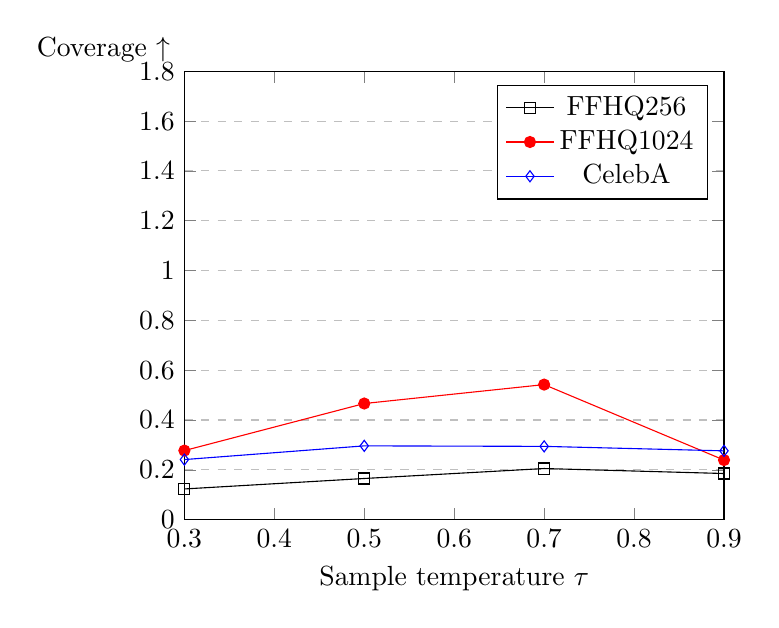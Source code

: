 \begin{tikzpicture}
\begin{axis}[
y label style={at={(axis description cs:-0.15,1.0)},rotate=-90,anchor=south},
title={},
xlabel={Sample temperature $\tau$},
ylabel={Coverage $\uparrow$},
xmin=0.3, xmax=0.9,
ymin=0.0, ymax=1.8,
xtick={0.3,0.4,0.5,0.6,0.7,0.8,0.9},
ytick={0.0,0.2,0.4,0.6,0.8,1.0,1.2,1.4,1.6,1.8},
legend pos=north east,
ymajorgrids=true,
grid style=dashed,
]\addplot[color=black, mark=square]
coordinates {(1.0, 0.066)(0.9, 0.185)(0.7, 0.205)(0.5, 0.165)(0.3, 0.123)};
\addlegendentry{FFHQ256}
\addplot[color=red, mark=*]
coordinates {(1.0, 0.0)(0.9, 0.239)(0.7, 0.542)(0.5, 0.466)(0.3, 0.277)};
\addlegendentry{FFHQ1024}
\addplot[color=blue, mark=diamond]
coordinates {(1.0, 0.124)(0.9, 0.276)(0.7, 0.294)(0.5, 0.296)(0.3, 0.241)};
\addlegendentry{CelebA}
\end{axis}
\end{tikzpicture}

